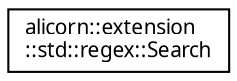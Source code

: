 digraph "Иерархия классов. Графический вид."
{
 // INTERACTIVE_SVG=YES
  edge [fontname="Verdana",fontsize="10",labelfontname="Verdana",labelfontsize="10"];
  node [fontname="Verdana",fontsize="10",shape=record];
  rankdir="LR";
  Node1 [label="alicorn::extension\l::std::regex::Search",height=0.2,width=0.4,color="black", fillcolor="white", style="filled",URL="$a00131.html",tooltip="Класс входит в Проект Std   Класс поиска в строке совпадения с регулярным выражением. "];
}
